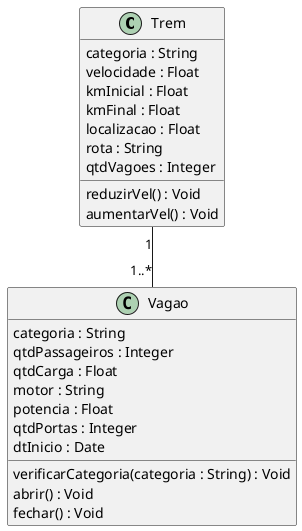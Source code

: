 @startuml Model

Class Trem {
    categoria : String
    velocidade : Float
    kmInicial : Float
    kmFinal : Float
    localizacao : Float
    rota : String
    qtdVagoes : Integer

    reduzirVel() : Void
    aumentarVel() : Void
}

Class Vagao {
    categoria : String
    qtdPassageiros : Integer
    qtdCarga : Float
    motor : String
    potencia : Float
    qtdPortas : Integer
    dtInicio : Date

    verificarCategoria(categoria : String) : Void
    abrir() : Void
    fechar() : Void
}

Trem "1" -- "1..*" Vagao

@enduml

'2021111TADS0189 Rafael Ribeiro da Silva
'2023211TADS0008 Sabrina Maria Silva Oliveira